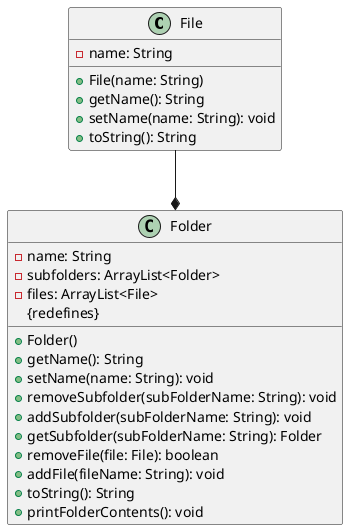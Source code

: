 @startuml
class File {
    - name: String
    + File(name: String)
    + getName(): String
    + setName(name: String): void
    + toString(): String
}

class Folder {
    - name: String
    - subfolders: ArrayList<Folder>
    - files: ArrayList<File>
    + Folder()
    + getName(): String
    + setName(name: String): void
    + removeSubfolder(subFolderName: String): void
    + addSubfolder(subFolderName: String): void
    + getSubfolder(subFolderName: String): Folder
    + removeFile(file: File): boolean
    + addFile(fileName: String): void
    {redefines}
    + toString(): String
    + printFolderContents(): void
}

File --* Folder

@enduml
